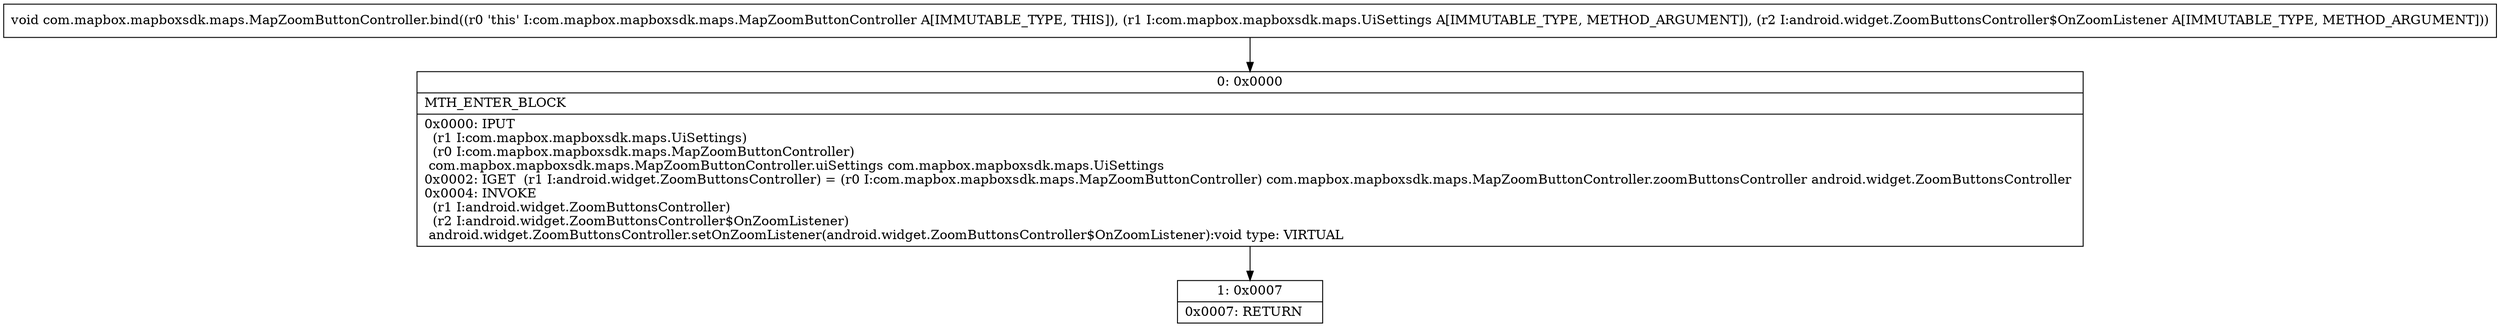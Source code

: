 digraph "CFG forcom.mapbox.mapboxsdk.maps.MapZoomButtonController.bind(Lcom\/mapbox\/mapboxsdk\/maps\/UiSettings;Landroid\/widget\/ZoomButtonsController$OnZoomListener;)V" {
Node_0 [shape=record,label="{0\:\ 0x0000|MTH_ENTER_BLOCK\l|0x0000: IPUT  \l  (r1 I:com.mapbox.mapboxsdk.maps.UiSettings)\l  (r0 I:com.mapbox.mapboxsdk.maps.MapZoomButtonController)\l com.mapbox.mapboxsdk.maps.MapZoomButtonController.uiSettings com.mapbox.mapboxsdk.maps.UiSettings \l0x0002: IGET  (r1 I:android.widget.ZoomButtonsController) = (r0 I:com.mapbox.mapboxsdk.maps.MapZoomButtonController) com.mapbox.mapboxsdk.maps.MapZoomButtonController.zoomButtonsController android.widget.ZoomButtonsController \l0x0004: INVOKE  \l  (r1 I:android.widget.ZoomButtonsController)\l  (r2 I:android.widget.ZoomButtonsController$OnZoomListener)\l android.widget.ZoomButtonsController.setOnZoomListener(android.widget.ZoomButtonsController$OnZoomListener):void type: VIRTUAL \l}"];
Node_1 [shape=record,label="{1\:\ 0x0007|0x0007: RETURN   \l}"];
MethodNode[shape=record,label="{void com.mapbox.mapboxsdk.maps.MapZoomButtonController.bind((r0 'this' I:com.mapbox.mapboxsdk.maps.MapZoomButtonController A[IMMUTABLE_TYPE, THIS]), (r1 I:com.mapbox.mapboxsdk.maps.UiSettings A[IMMUTABLE_TYPE, METHOD_ARGUMENT]), (r2 I:android.widget.ZoomButtonsController$OnZoomListener A[IMMUTABLE_TYPE, METHOD_ARGUMENT])) }"];
MethodNode -> Node_0;
Node_0 -> Node_1;
}

